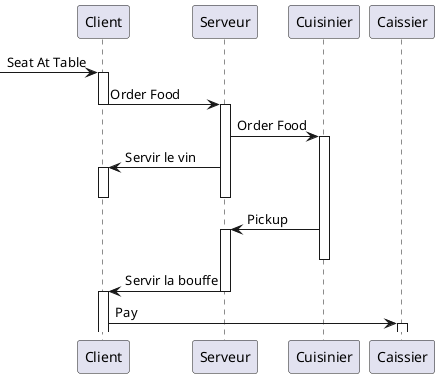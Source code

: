 @startuml TPResto
->Client:Seat At Table
Activate Client

Client->Serveur:Order Food
Deactivate Client
Activate Serveur

Serveur->Cuisinier:Order Food
Activate Cuisinier

Serveur->Client:Servir le vin
Activate Client
Deactivate Client
Deactivate Serveur

Cuisinier->Serveur:Pickup
Activate Serveur 
Deactivate Cuisinier

Serveur->Client:Servir la bouffe
Deactivate Serveur
Activate Client

Client->Caissier:Pay
Activate Caissier

@enduml